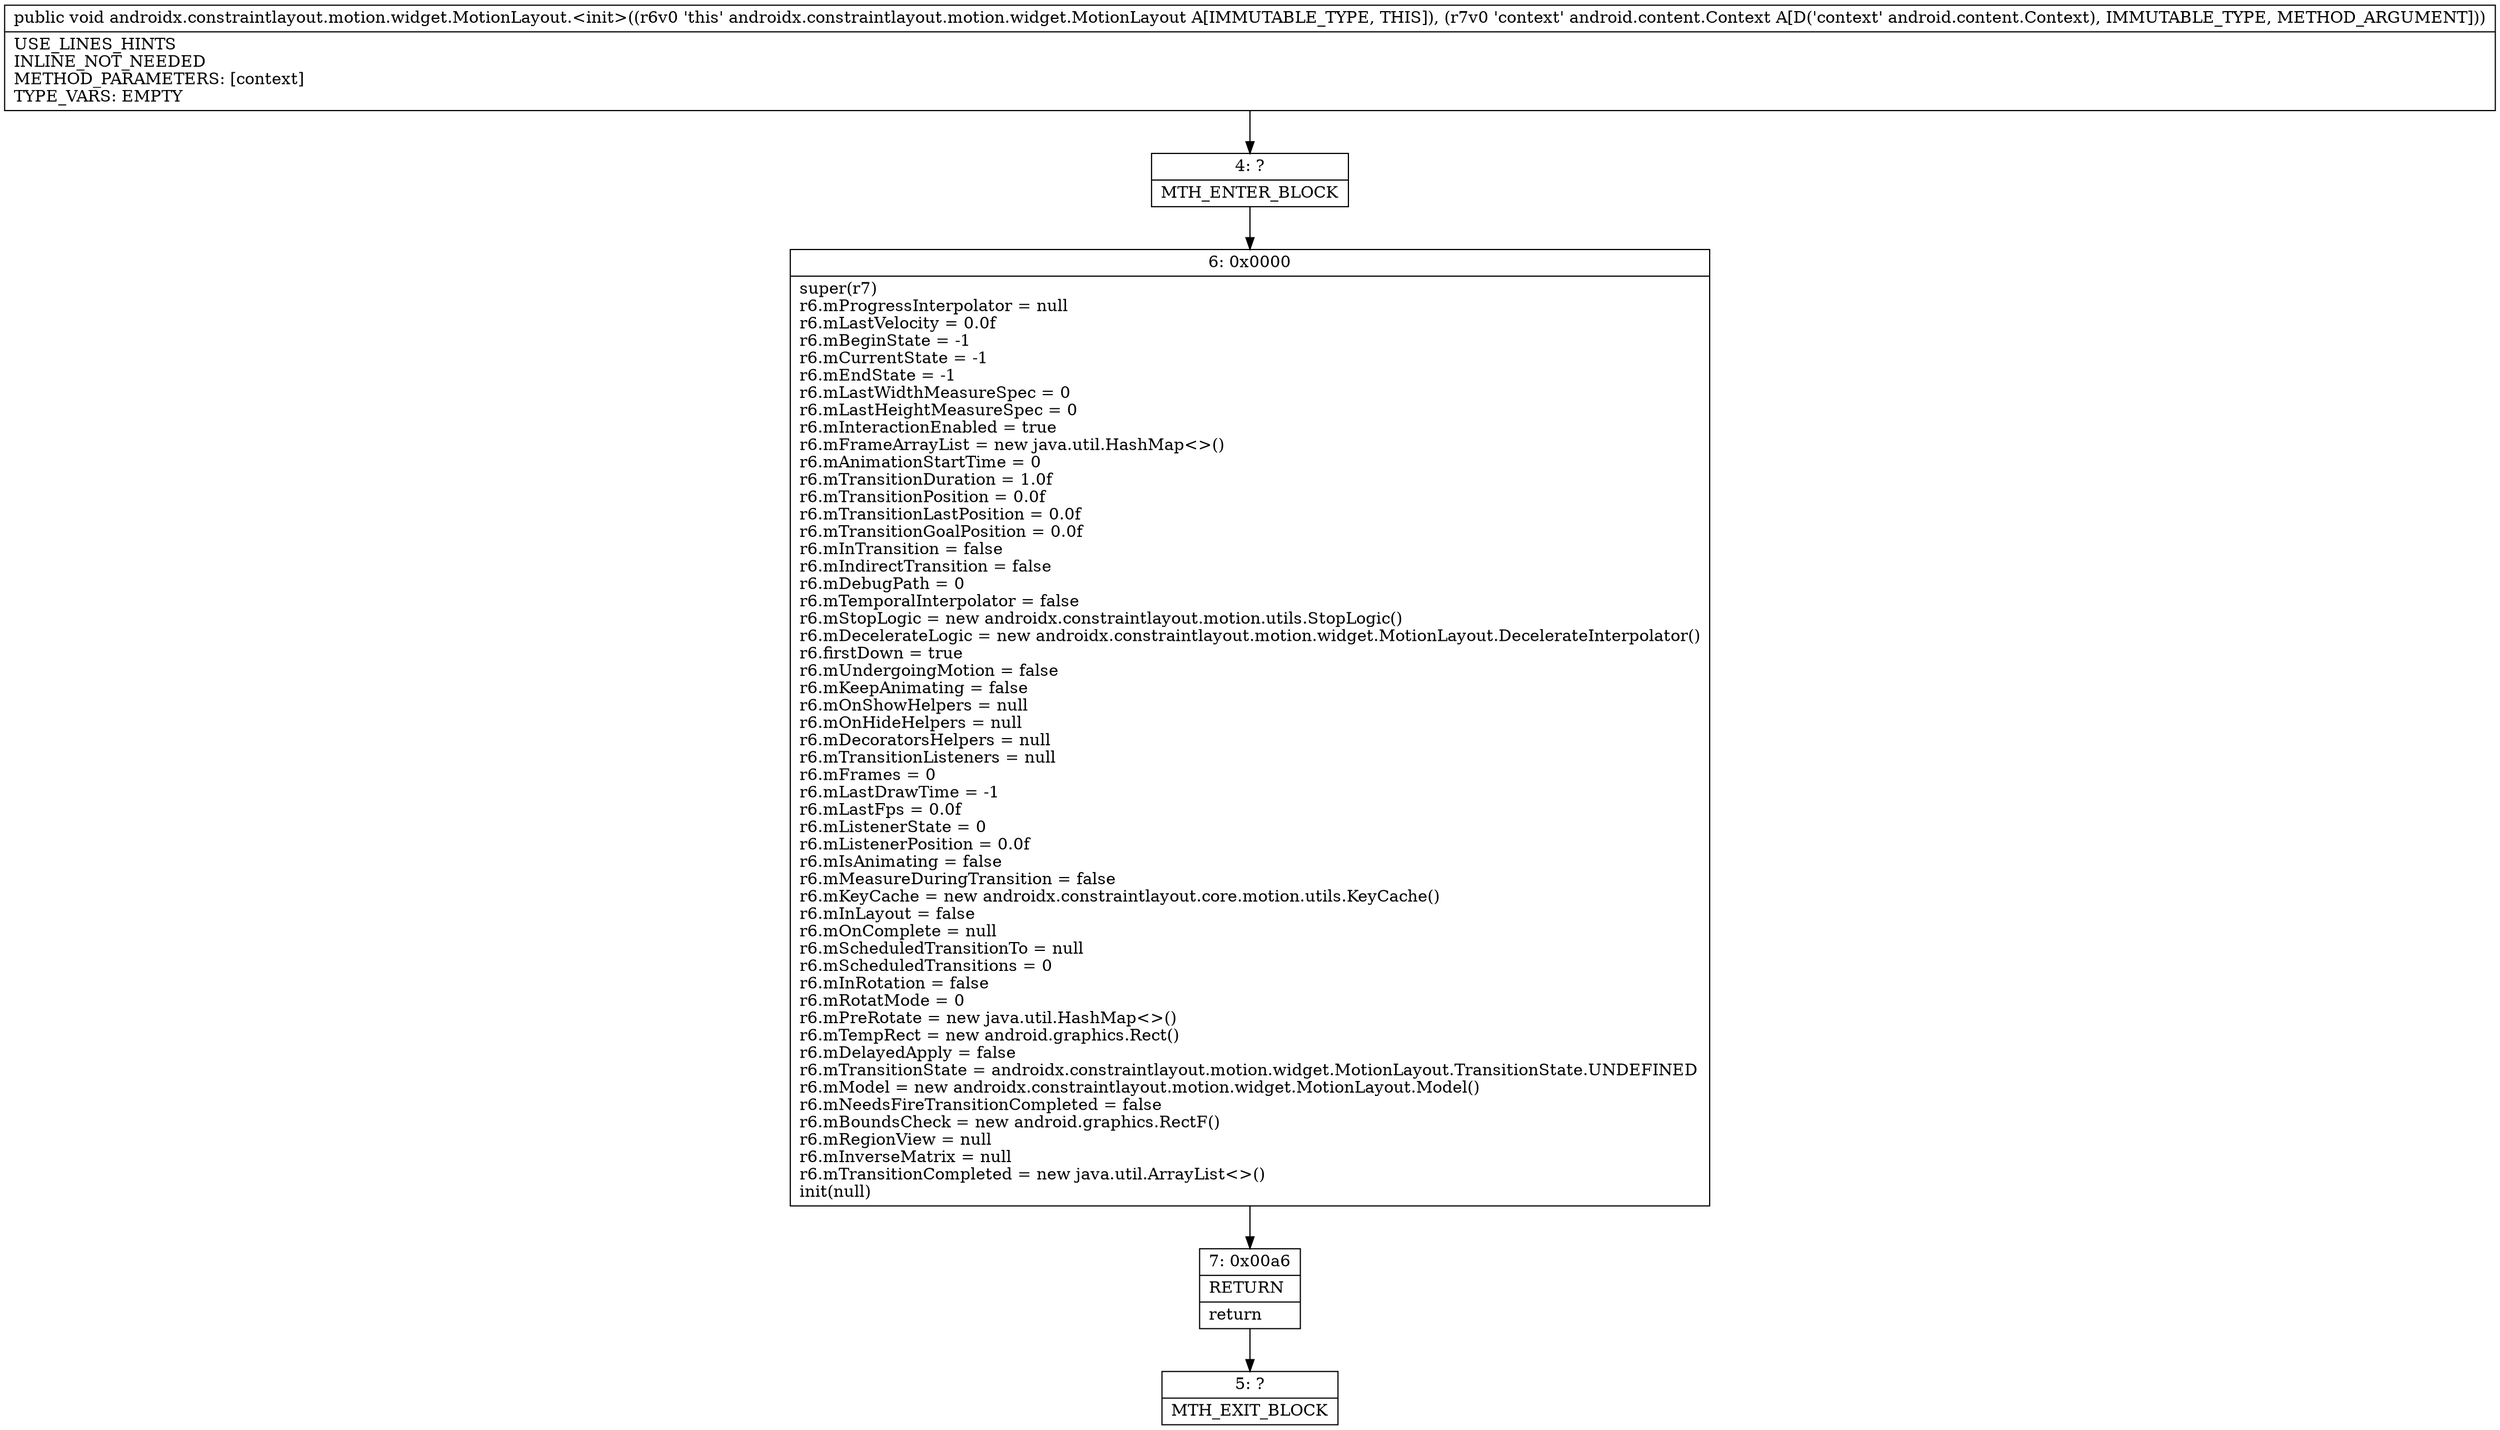 digraph "CFG forandroidx.constraintlayout.motion.widget.MotionLayout.\<init\>(Landroid\/content\/Context;)V" {
Node_4 [shape=record,label="{4\:\ ?|MTH_ENTER_BLOCK\l}"];
Node_6 [shape=record,label="{6\:\ 0x0000|super(r7)\lr6.mProgressInterpolator = null\lr6.mLastVelocity = 0.0f\lr6.mBeginState = \-1\lr6.mCurrentState = \-1\lr6.mEndState = \-1\lr6.mLastWidthMeasureSpec = 0\lr6.mLastHeightMeasureSpec = 0\lr6.mInteractionEnabled = true\lr6.mFrameArrayList = new java.util.HashMap\<\>()\lr6.mAnimationStartTime = 0\lr6.mTransitionDuration = 1.0f\lr6.mTransitionPosition = 0.0f\lr6.mTransitionLastPosition = 0.0f\lr6.mTransitionGoalPosition = 0.0f\lr6.mInTransition = false\lr6.mIndirectTransition = false\lr6.mDebugPath = 0\lr6.mTemporalInterpolator = false\lr6.mStopLogic = new androidx.constraintlayout.motion.utils.StopLogic()\lr6.mDecelerateLogic = new androidx.constraintlayout.motion.widget.MotionLayout.DecelerateInterpolator()\lr6.firstDown = true\lr6.mUndergoingMotion = false\lr6.mKeepAnimating = false\lr6.mOnShowHelpers = null\lr6.mOnHideHelpers = null\lr6.mDecoratorsHelpers = null\lr6.mTransitionListeners = null\lr6.mFrames = 0\lr6.mLastDrawTime = \-1\lr6.mLastFps = 0.0f\lr6.mListenerState = 0\lr6.mListenerPosition = 0.0f\lr6.mIsAnimating = false\lr6.mMeasureDuringTransition = false\lr6.mKeyCache = new androidx.constraintlayout.core.motion.utils.KeyCache()\lr6.mInLayout = false\lr6.mOnComplete = null\lr6.mScheduledTransitionTo = null\lr6.mScheduledTransitions = 0\lr6.mInRotation = false\lr6.mRotatMode = 0\lr6.mPreRotate = new java.util.HashMap\<\>()\lr6.mTempRect = new android.graphics.Rect()\lr6.mDelayedApply = false\lr6.mTransitionState = androidx.constraintlayout.motion.widget.MotionLayout.TransitionState.UNDEFINED\lr6.mModel = new androidx.constraintlayout.motion.widget.MotionLayout.Model()\lr6.mNeedsFireTransitionCompleted = false\lr6.mBoundsCheck = new android.graphics.RectF()\lr6.mRegionView = null\lr6.mInverseMatrix = null\lr6.mTransitionCompleted = new java.util.ArrayList\<\>()\linit(null)\l}"];
Node_7 [shape=record,label="{7\:\ 0x00a6|RETURN\l|return\l}"];
Node_5 [shape=record,label="{5\:\ ?|MTH_EXIT_BLOCK\l}"];
MethodNode[shape=record,label="{public void androidx.constraintlayout.motion.widget.MotionLayout.\<init\>((r6v0 'this' androidx.constraintlayout.motion.widget.MotionLayout A[IMMUTABLE_TYPE, THIS]), (r7v0 'context' android.content.Context A[D('context' android.content.Context), IMMUTABLE_TYPE, METHOD_ARGUMENT]))  | USE_LINES_HINTS\lINLINE_NOT_NEEDED\lMETHOD_PARAMETERS: [context]\lTYPE_VARS: EMPTY\l}"];
MethodNode -> Node_4;Node_4 -> Node_6;
Node_6 -> Node_7;
Node_7 -> Node_5;
}

